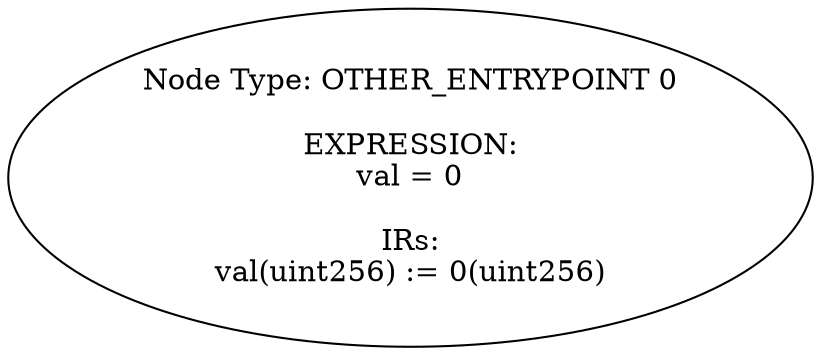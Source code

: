 digraph{
0[label="Node Type: OTHER_ENTRYPOINT 0

EXPRESSION:
val = 0

IRs:
val(uint256) := 0(uint256)"];
}
